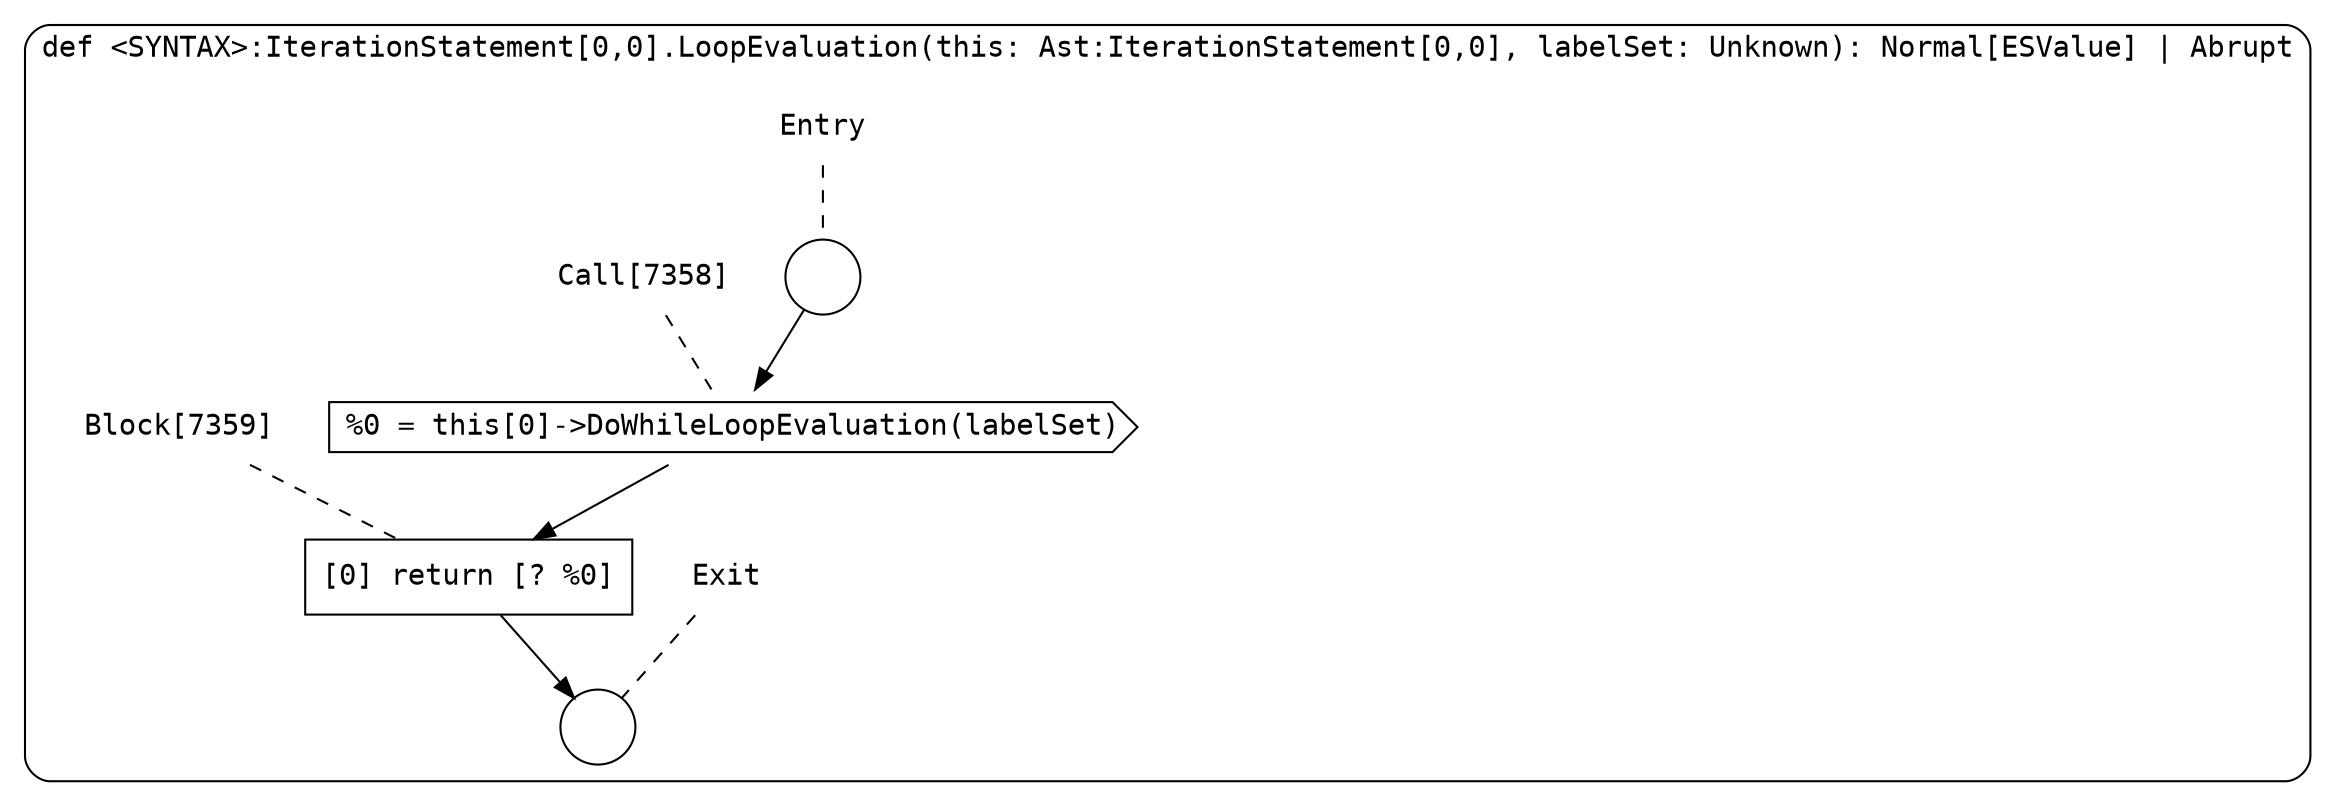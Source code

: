 digraph {
  graph [fontname = "Consolas"]
  node [fontname = "Consolas"]
  edge [fontname = "Consolas"]
  subgraph cluster1409 {
    label = "def <SYNTAX>:IterationStatement[0,0].LoopEvaluation(this: Ast:IterationStatement[0,0], labelSet: Unknown): Normal[ESValue] | Abrupt"
    style = rounded
    cluster1409_entry_name [shape=none, label=<<font color="black">Entry</font>>]
    cluster1409_entry_name -> cluster1409_entry [arrowhead=none, color="black", style=dashed]
    cluster1409_entry [shape=circle label=" " color="black" fillcolor="white" style=filled]
    cluster1409_entry -> node7358 [color="black"]
    cluster1409_exit_name [shape=none, label=<<font color="black">Exit</font>>]
    cluster1409_exit_name -> cluster1409_exit [arrowhead=none, color="black", style=dashed]
    cluster1409_exit [shape=circle label=" " color="black" fillcolor="white" style=filled]
    node7358_name [shape=none, label=<<font color="black">Call[7358]</font>>]
    node7358_name -> node7358 [arrowhead=none, color="black", style=dashed]
    node7358 [shape=cds, label=<<font color="black">%0 = this[0]-&gt;DoWhileLoopEvaluation(labelSet)</font>> color="black" fillcolor="white", style=filled]
    node7358 -> node7359 [color="black"]
    node7359_name [shape=none, label=<<font color="black">Block[7359]</font>>]
    node7359_name -> node7359 [arrowhead=none, color="black", style=dashed]
    node7359 [shape=box, label=<<font color="black">[0] return [? %0]<BR ALIGN="LEFT"/></font>> color="black" fillcolor="white", style=filled]
    node7359 -> cluster1409_exit [color="black"]
  }
}
